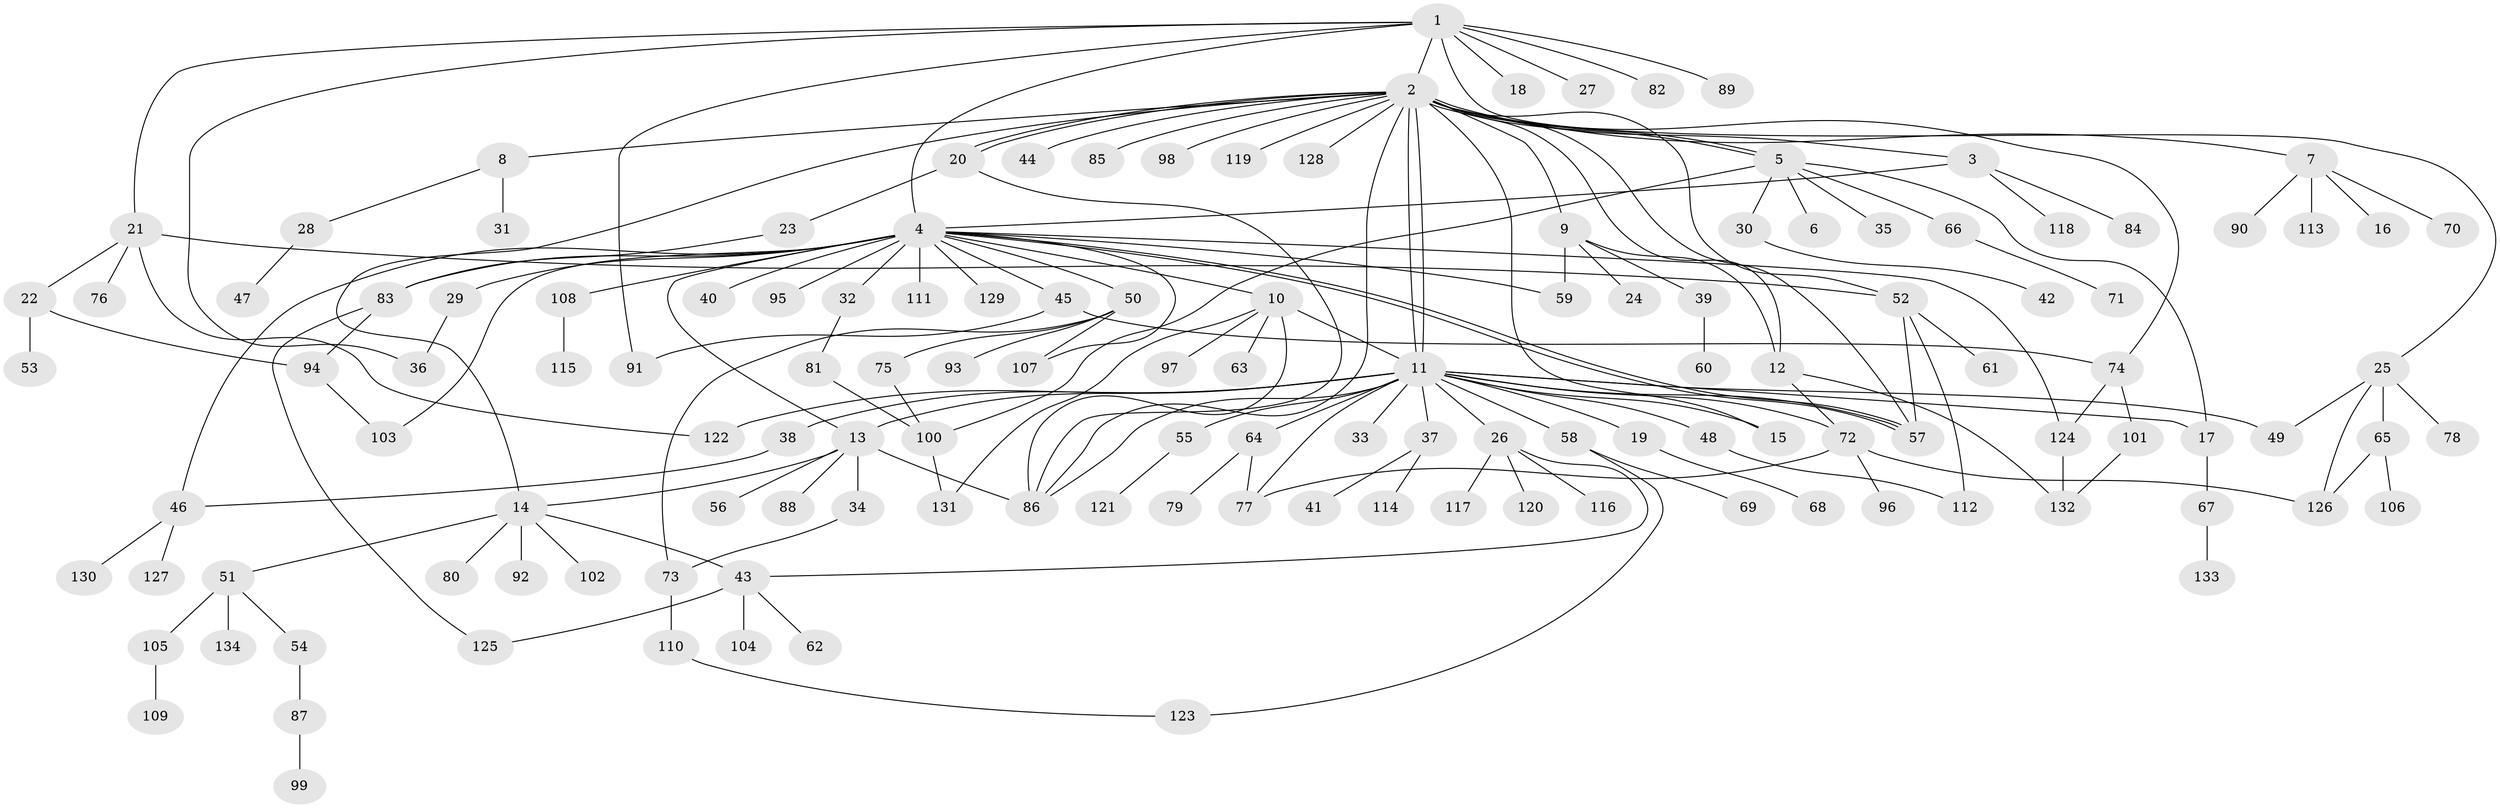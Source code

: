 // Generated by graph-tools (version 1.1) at 2025/25/03/09/25 03:25:55]
// undirected, 134 vertices, 179 edges
graph export_dot {
graph [start="1"]
  node [color=gray90,style=filled];
  1;
  2;
  3;
  4;
  5;
  6;
  7;
  8;
  9;
  10;
  11;
  12;
  13;
  14;
  15;
  16;
  17;
  18;
  19;
  20;
  21;
  22;
  23;
  24;
  25;
  26;
  27;
  28;
  29;
  30;
  31;
  32;
  33;
  34;
  35;
  36;
  37;
  38;
  39;
  40;
  41;
  42;
  43;
  44;
  45;
  46;
  47;
  48;
  49;
  50;
  51;
  52;
  53;
  54;
  55;
  56;
  57;
  58;
  59;
  60;
  61;
  62;
  63;
  64;
  65;
  66;
  67;
  68;
  69;
  70;
  71;
  72;
  73;
  74;
  75;
  76;
  77;
  78;
  79;
  80;
  81;
  82;
  83;
  84;
  85;
  86;
  87;
  88;
  89;
  90;
  91;
  92;
  93;
  94;
  95;
  96;
  97;
  98;
  99;
  100;
  101;
  102;
  103;
  104;
  105;
  106;
  107;
  108;
  109;
  110;
  111;
  112;
  113;
  114;
  115;
  116;
  117;
  118;
  119;
  120;
  121;
  122;
  123;
  124;
  125;
  126;
  127;
  128;
  129;
  130;
  131;
  132;
  133;
  134;
  1 -- 2;
  1 -- 4;
  1 -- 18;
  1 -- 21;
  1 -- 25;
  1 -- 27;
  1 -- 36;
  1 -- 82;
  1 -- 89;
  1 -- 91;
  2 -- 3;
  2 -- 5;
  2 -- 5;
  2 -- 7;
  2 -- 8;
  2 -- 9;
  2 -- 11;
  2 -- 11;
  2 -- 12;
  2 -- 14;
  2 -- 15;
  2 -- 20;
  2 -- 20;
  2 -- 44;
  2 -- 52;
  2 -- 57;
  2 -- 74;
  2 -- 85;
  2 -- 86;
  2 -- 98;
  2 -- 119;
  2 -- 128;
  3 -- 4;
  3 -- 84;
  3 -- 118;
  4 -- 10;
  4 -- 13;
  4 -- 29;
  4 -- 32;
  4 -- 40;
  4 -- 45;
  4 -- 46;
  4 -- 50;
  4 -- 57;
  4 -- 57;
  4 -- 59;
  4 -- 83;
  4 -- 95;
  4 -- 103;
  4 -- 107;
  4 -- 108;
  4 -- 111;
  4 -- 124;
  4 -- 129;
  5 -- 6;
  5 -- 17;
  5 -- 30;
  5 -- 35;
  5 -- 66;
  5 -- 100;
  7 -- 16;
  7 -- 70;
  7 -- 90;
  7 -- 113;
  8 -- 28;
  8 -- 31;
  9 -- 12;
  9 -- 24;
  9 -- 39;
  9 -- 59;
  10 -- 11;
  10 -- 63;
  10 -- 86;
  10 -- 97;
  10 -- 131;
  11 -- 13;
  11 -- 15;
  11 -- 17;
  11 -- 19;
  11 -- 26;
  11 -- 33;
  11 -- 37;
  11 -- 38;
  11 -- 48;
  11 -- 49;
  11 -- 55;
  11 -- 57;
  11 -- 58;
  11 -- 64;
  11 -- 72;
  11 -- 77;
  11 -- 86;
  11 -- 122;
  12 -- 72;
  12 -- 132;
  13 -- 14;
  13 -- 34;
  13 -- 56;
  13 -- 86;
  13 -- 88;
  14 -- 43;
  14 -- 51;
  14 -- 80;
  14 -- 92;
  14 -- 102;
  17 -- 67;
  19 -- 68;
  20 -- 23;
  20 -- 86;
  21 -- 22;
  21 -- 52;
  21 -- 76;
  21 -- 122;
  22 -- 53;
  22 -- 94;
  23 -- 83;
  25 -- 49;
  25 -- 65;
  25 -- 78;
  25 -- 126;
  26 -- 43;
  26 -- 116;
  26 -- 117;
  26 -- 120;
  28 -- 47;
  29 -- 36;
  30 -- 42;
  32 -- 81;
  34 -- 73;
  37 -- 41;
  37 -- 114;
  38 -- 46;
  39 -- 60;
  43 -- 62;
  43 -- 104;
  43 -- 125;
  45 -- 74;
  45 -- 91;
  46 -- 127;
  46 -- 130;
  48 -- 112;
  50 -- 73;
  50 -- 75;
  50 -- 93;
  50 -- 107;
  51 -- 54;
  51 -- 105;
  51 -- 134;
  52 -- 57;
  52 -- 61;
  52 -- 112;
  54 -- 87;
  55 -- 121;
  58 -- 69;
  58 -- 123;
  64 -- 77;
  64 -- 79;
  65 -- 106;
  65 -- 126;
  66 -- 71;
  67 -- 133;
  72 -- 77;
  72 -- 96;
  72 -- 126;
  73 -- 110;
  74 -- 101;
  74 -- 124;
  75 -- 100;
  81 -- 100;
  83 -- 94;
  83 -- 125;
  87 -- 99;
  94 -- 103;
  100 -- 131;
  101 -- 132;
  105 -- 109;
  108 -- 115;
  110 -- 123;
  124 -- 132;
}
